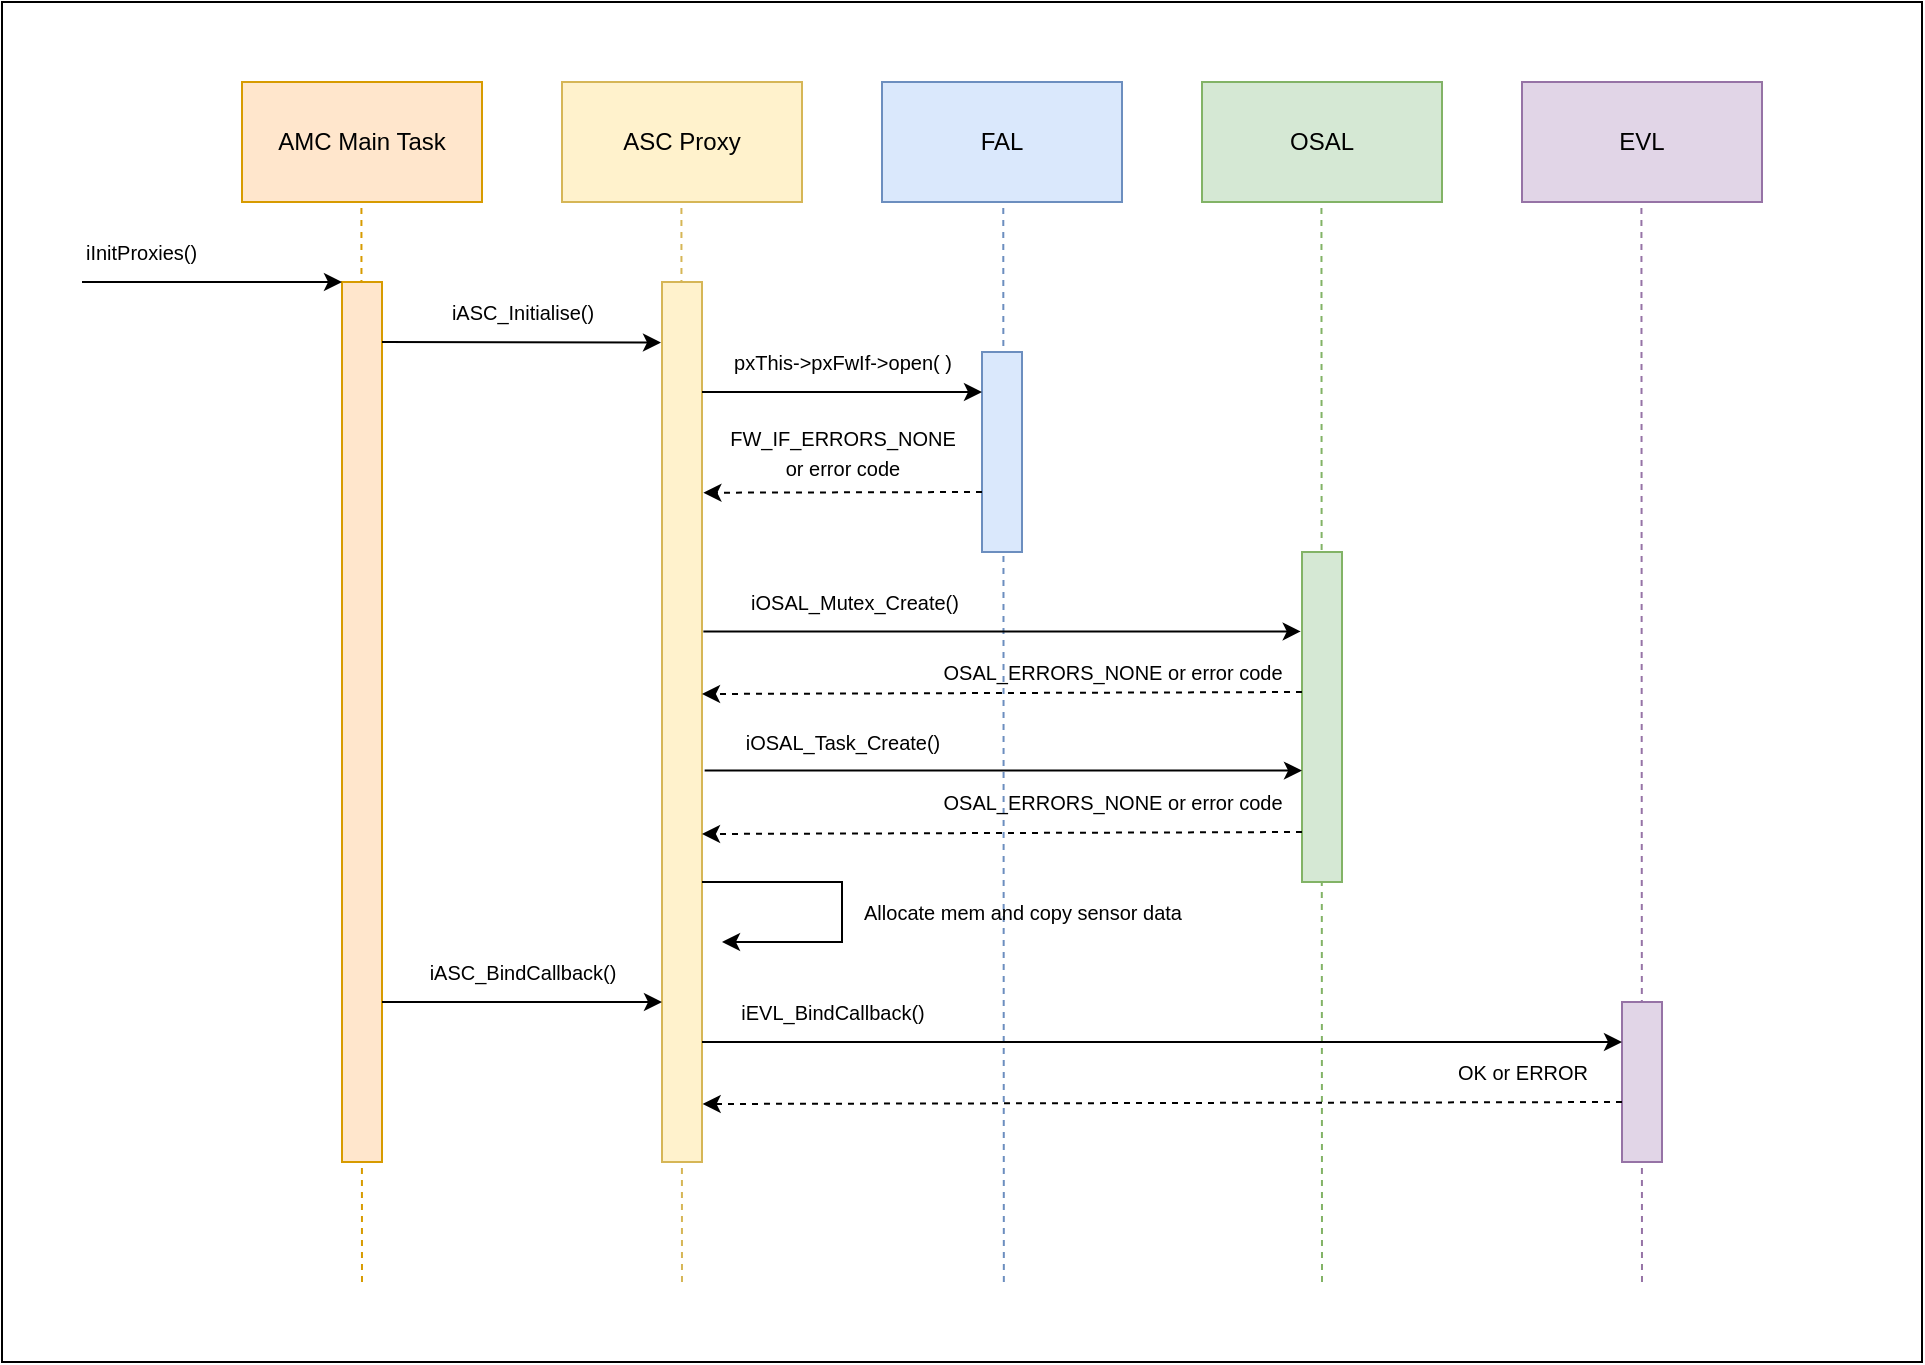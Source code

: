 <mxfile version="21.7.5" type="device">
  <diagram name="Page-1" id="VwWqpEZCl3_MJg4LyqSk">
    <mxGraphModel dx="1430" dy="830" grid="1" gridSize="10" guides="1" tooltips="1" connect="1" arrows="1" fold="1" page="0" pageScale="1" pageWidth="850" pageHeight="1100" math="0" shadow="0">
      <root>
        <mxCell id="0" />
        <mxCell id="1" parent="0" />
        <mxCell id="5fjFAM3YcPxMmBqlMnJW-9" value="" style="rounded=0;whiteSpace=wrap;html=1;" parent="1" vertex="1">
          <mxGeometry y="120" width="960" height="680" as="geometry" />
        </mxCell>
        <mxCell id="5DMnv8la4XE6s-sfl3l8-34" value="" style="endArrow=none;dashed=1;html=1;rounded=0;entryX=0.5;entryY=1;entryDx=0;entryDy=0;fillColor=#fff2cc;strokeColor=#d6b656;" parent="1" edge="1">
          <mxGeometry width="50" height="50" relative="1" as="geometry">
            <mxPoint x="339.99" y="760" as="sourcePoint" />
            <mxPoint x="339.71" y="220" as="targetPoint" />
          </mxGeometry>
        </mxCell>
        <mxCell id="9jVZdD6yZtyIO2AFlomi-15" value="" style="endArrow=none;dashed=1;html=1;rounded=0;entryX=0.5;entryY=1;entryDx=0;entryDy=0;fillColor=#d5e8d4;strokeColor=#82b366;" parent="1" edge="1">
          <mxGeometry width="50" height="50" relative="1" as="geometry">
            <mxPoint x="660" y="760" as="sourcePoint" />
            <mxPoint x="659.72" y="220" as="targetPoint" />
          </mxGeometry>
        </mxCell>
        <mxCell id="5DMnv8la4XE6s-sfl3l8-31" value="" style="endArrow=none;dashed=1;html=1;rounded=0;entryX=0.5;entryY=1;entryDx=0;entryDy=0;fillColor=#dae8fc;strokeColor=#6c8ebf;" parent="1" edge="1">
          <mxGeometry width="50" height="50" relative="1" as="geometry">
            <mxPoint x="500.92" y="760" as="sourcePoint" />
            <mxPoint x="500.64" y="220" as="targetPoint" />
          </mxGeometry>
        </mxCell>
        <mxCell id="5DMnv8la4XE6s-sfl3l8-32" value="" style="endArrow=none;dashed=1;html=1;rounded=0;entryX=0.5;entryY=1;entryDx=0;entryDy=0;fillColor=#e1d5e7;strokeColor=#9673a6;" parent="1" edge="1">
          <mxGeometry width="50" height="50" relative="1" as="geometry">
            <mxPoint x="819.99" y="760" as="sourcePoint" />
            <mxPoint x="819.71" y="220" as="targetPoint" />
          </mxGeometry>
        </mxCell>
        <mxCell id="5DMnv8la4XE6s-sfl3l8-33" value="" style="endArrow=none;dashed=1;html=1;rounded=0;entryX=0.5;entryY=1;entryDx=0;entryDy=0;fillColor=#ffe6cc;strokeColor=#d79b00;" parent="1" edge="1">
          <mxGeometry width="50" height="50" relative="1" as="geometry">
            <mxPoint x="179.99" y="760" as="sourcePoint" />
            <mxPoint x="179.71" y="220" as="targetPoint" />
          </mxGeometry>
        </mxCell>
        <mxCell id="9jVZdD6yZtyIO2AFlomi-1" value="AMC Main Task" style="rounded=0;whiteSpace=wrap;html=1;fillColor=#ffe6cc;strokeColor=#d79b00;" parent="1" vertex="1">
          <mxGeometry x="120" y="160" width="120" height="60" as="geometry" />
        </mxCell>
        <mxCell id="9jVZdD6yZtyIO2AFlomi-2" value="ASC Proxy" style="rounded=0;whiteSpace=wrap;html=1;fillColor=#fff2cc;strokeColor=#d6b656;" parent="1" vertex="1">
          <mxGeometry x="280" y="160" width="120" height="60" as="geometry" />
        </mxCell>
        <mxCell id="9jVZdD6yZtyIO2AFlomi-3" value="OSAL" style="rounded=0;whiteSpace=wrap;html=1;fillColor=#d5e8d4;strokeColor=#82b366;" parent="1" vertex="1">
          <mxGeometry x="600" y="160" width="120" height="60" as="geometry" />
        </mxCell>
        <mxCell id="9jVZdD6yZtyIO2AFlomi-4" value="FAL" style="rounded=0;whiteSpace=wrap;html=1;fillColor=#dae8fc;strokeColor=#6c8ebf;" parent="1" vertex="1">
          <mxGeometry x="440" y="160" width="120" height="60" as="geometry" />
        </mxCell>
        <mxCell id="9jVZdD6yZtyIO2AFlomi-5" value="" style="rounded=0;whiteSpace=wrap;html=1;fillColor=#ffe6cc;strokeColor=#d79b00;" parent="1" vertex="1">
          <mxGeometry x="170" y="260" width="20" height="440" as="geometry" />
        </mxCell>
        <mxCell id="9jVZdD6yZtyIO2AFlomi-10" value="" style="rounded=0;whiteSpace=wrap;html=1;fillColor=#fff2cc;strokeColor=#d6b656;" parent="1" vertex="1">
          <mxGeometry x="330" y="260" width="20" height="440" as="geometry" />
        </mxCell>
        <mxCell id="9jVZdD6yZtyIO2AFlomi-11" value="" style="rounded=0;whiteSpace=wrap;html=1;fillColor=#dae8fc;strokeColor=#6c8ebf;" parent="1" vertex="1">
          <mxGeometry x="490" y="295" width="20" height="100" as="geometry" />
        </mxCell>
        <mxCell id="9jVZdD6yZtyIO2AFlomi-12" value="" style="rounded=0;whiteSpace=wrap;html=1;fillColor=#d5e8d4;strokeColor=#82b366;" parent="1" vertex="1">
          <mxGeometry x="650" y="395" width="20" height="165" as="geometry" />
        </mxCell>
        <mxCell id="5DMnv8la4XE6s-sfl3l8-1" value="" style="endArrow=classic;html=1;rounded=0;shadow=0;" parent="1" edge="1">
          <mxGeometry width="50" height="50" relative="1" as="geometry">
            <mxPoint x="40" y="260" as="sourcePoint" />
            <mxPoint x="170" y="260" as="targetPoint" />
          </mxGeometry>
        </mxCell>
        <mxCell id="5DMnv8la4XE6s-sfl3l8-4" value="&lt;font style=&quot;font-size: 10px;&quot;&gt;iInitProxies()&lt;/font&gt;" style="text;html=1;align=left;verticalAlign=middle;resizable=0;points=[];autosize=1;strokeColor=none;fillColor=none;" parent="1" vertex="1">
          <mxGeometry x="40" y="230" width="80" height="30" as="geometry" />
        </mxCell>
        <mxCell id="5DMnv8la4XE6s-sfl3l8-9" value="" style="endArrow=classic;html=1;rounded=0;shadow=0;entryX=-0.025;entryY=0.046;entryDx=0;entryDy=0;entryPerimeter=0;" parent="1" edge="1">
          <mxGeometry width="50" height="50" relative="1" as="geometry">
            <mxPoint x="190" y="290" as="sourcePoint" />
            <mxPoint x="329.5" y="290.24" as="targetPoint" />
          </mxGeometry>
        </mxCell>
        <mxCell id="5DMnv8la4XE6s-sfl3l8-10" value="&lt;font style=&quot;font-size: 10px;&quot;&gt;iASC_Initialise()&lt;/font&gt;" style="text;html=1;align=center;verticalAlign=middle;resizable=0;points=[];autosize=1;strokeColor=none;fillColor=none;" parent="1" vertex="1">
          <mxGeometry x="215" y="260" width="90" height="30" as="geometry" />
        </mxCell>
        <mxCell id="5DMnv8la4XE6s-sfl3l8-13" value="" style="endArrow=classic;html=1;rounded=0;shadow=0;entryX=-0.025;entryY=0.046;entryDx=0;entryDy=0;entryPerimeter=0;" parent="1" edge="1">
          <mxGeometry width="50" height="50" relative="1" as="geometry">
            <mxPoint x="190" y="620" as="sourcePoint" />
            <mxPoint x="330" y="620" as="targetPoint" />
          </mxGeometry>
        </mxCell>
        <mxCell id="5DMnv8la4XE6s-sfl3l8-14" value="&lt;font style=&quot;font-size: 10px;&quot;&gt;iASC_BindCallback()&lt;/font&gt;" style="text;html=1;align=center;verticalAlign=middle;resizable=0;points=[];autosize=1;strokeColor=none;fillColor=none;" parent="1" vertex="1">
          <mxGeometry x="200" y="590" width="120" height="30" as="geometry" />
        </mxCell>
        <mxCell id="5DMnv8la4XE6s-sfl3l8-18" value="" style="endArrow=classic;html=1;rounded=0;shadow=0;entryX=-0.064;entryY=0.113;entryDx=0;entryDy=0;entryPerimeter=0;exitX=1.002;exitY=0.113;exitDx=0;exitDy=0;exitPerimeter=0;" parent="1" edge="1">
          <mxGeometry width="50" height="50" relative="1" as="geometry">
            <mxPoint x="350.68" y="434.72" as="sourcePoint" />
            <mxPoint x="649.36" y="434.72" as="targetPoint" />
          </mxGeometry>
        </mxCell>
        <mxCell id="5DMnv8la4XE6s-sfl3l8-19" value="&lt;font style=&quot;font-size: 10px;&quot;&gt;iOSAL_Mutex_Create()&lt;/font&gt;" style="text;html=1;align=center;verticalAlign=middle;resizable=0;points=[];autosize=1;strokeColor=none;fillColor=none;" parent="1" vertex="1">
          <mxGeometry x="360.64" y="405" width="130" height="30" as="geometry" />
        </mxCell>
        <mxCell id="5DMnv8la4XE6s-sfl3l8-22" value="" style="endArrow=classic;html=1;rounded=0;shadow=0;exitX=1.002;exitY=0.113;exitDx=0;exitDy=0;exitPerimeter=0;dashed=1;" parent="1" edge="1">
          <mxGeometry width="50" height="50" relative="1" as="geometry">
            <mxPoint x="650" y="465" as="sourcePoint" />
            <mxPoint x="350" y="466" as="targetPoint" />
          </mxGeometry>
        </mxCell>
        <mxCell id="5DMnv8la4XE6s-sfl3l8-24" value="" style="endArrow=classic;html=1;rounded=0;shadow=0;entryX=-0.064;entryY=0.113;entryDx=0;entryDy=0;entryPerimeter=0;exitX=1.002;exitY=0.113;exitDx=0;exitDy=0;exitPerimeter=0;" parent="1" edge="1">
          <mxGeometry width="50" height="50" relative="1" as="geometry">
            <mxPoint x="351.32" y="504.31" as="sourcePoint" />
            <mxPoint x="650.0" y="504.31" as="targetPoint" />
          </mxGeometry>
        </mxCell>
        <mxCell id="5DMnv8la4XE6s-sfl3l8-25" value="&lt;font style=&quot;font-size: 10px;&quot;&gt;iOSAL_Task_Create()&lt;/font&gt;" style="text;html=1;align=center;verticalAlign=middle;resizable=0;points=[];autosize=1;strokeColor=none;fillColor=none;" parent="1" vertex="1">
          <mxGeometry x="360" y="475.0" width="120" height="30" as="geometry" />
        </mxCell>
        <mxCell id="5DMnv8la4XE6s-sfl3l8-26" value="" style="endArrow=classic;html=1;rounded=0;shadow=0;exitX=1.002;exitY=0.113;exitDx=0;exitDy=0;exitPerimeter=0;dashed=1;" parent="1" edge="1">
          <mxGeometry width="50" height="50" relative="1" as="geometry">
            <mxPoint x="650" y="535" as="sourcePoint" />
            <mxPoint x="350" y="536" as="targetPoint" />
          </mxGeometry>
        </mxCell>
        <mxCell id="5DMnv8la4XE6s-sfl3l8-28" value="EVL" style="rounded=0;whiteSpace=wrap;html=1;fillColor=#e1d5e7;strokeColor=#9673a6;" parent="1" vertex="1">
          <mxGeometry x="760" y="160" width="120" height="60" as="geometry" />
        </mxCell>
        <mxCell id="5DMnv8la4XE6s-sfl3l8-29" value="" style="rounded=0;whiteSpace=wrap;html=1;fillColor=#e1d5e7;strokeColor=#9673a6;" parent="1" vertex="1">
          <mxGeometry x="810" y="620" width="20" height="80" as="geometry" />
        </mxCell>
        <mxCell id="5DMnv8la4XE6s-sfl3l8-35" value="" style="endArrow=classic;html=1;rounded=0;shadow=0;exitX=1.002;exitY=0.113;exitDx=0;exitDy=0;exitPerimeter=0;entryX=0;entryY=0.25;entryDx=0;entryDy=0;" parent="1" target="5DMnv8la4XE6s-sfl3l8-29" edge="1">
          <mxGeometry width="50" height="50" relative="1" as="geometry">
            <mxPoint x="350.0" y="640" as="sourcePoint" />
            <mxPoint x="700" y="640" as="targetPoint" />
          </mxGeometry>
        </mxCell>
        <mxCell id="5DMnv8la4XE6s-sfl3l8-37" value="&lt;font style=&quot;font-size: 10px;&quot;&gt;iEVL_BindCallback()&lt;/font&gt;" style="text;html=1;align=center;verticalAlign=middle;resizable=0;points=[];autosize=1;strokeColor=none;fillColor=none;" parent="1" vertex="1">
          <mxGeometry x="355" y="610" width="120" height="30" as="geometry" />
        </mxCell>
        <mxCell id="5DMnv8la4XE6s-sfl3l8-38" value="" style="endArrow=classic;html=1;rounded=0;shadow=0;exitX=1.002;exitY=0.113;exitDx=0;exitDy=0;exitPerimeter=0;dashed=1;entryX=1.016;entryY=0.525;entryDx=0;entryDy=0;entryPerimeter=0;" parent="1" edge="1">
          <mxGeometry width="50" height="50" relative="1" as="geometry">
            <mxPoint x="810" y="670" as="sourcePoint" />
            <mxPoint x="350.32" y="671" as="targetPoint" />
          </mxGeometry>
        </mxCell>
        <mxCell id="5DMnv8la4XE6s-sfl3l8-39" value="&lt;font style=&quot;font-size: 10px;&quot;&gt;OK or ERROR&lt;/font&gt;" style="text;html=1;align=center;verticalAlign=middle;resizable=0;points=[];autosize=1;strokeColor=none;fillColor=none;" parent="1" vertex="1">
          <mxGeometry x="715" y="640" width="90" height="30" as="geometry" />
        </mxCell>
        <mxCell id="5DMnv8la4XE6s-sfl3l8-43" value="" style="endArrow=classic;html=1;rounded=0;shadow=0;exitX=1.002;exitY=0.113;exitDx=0;exitDy=0;exitPerimeter=0;" parent="1" edge="1">
          <mxGeometry width="50" height="50" relative="1" as="geometry">
            <mxPoint x="350.0" y="315" as="sourcePoint" />
            <mxPoint x="490" y="315" as="targetPoint" />
          </mxGeometry>
        </mxCell>
        <mxCell id="5DMnv8la4XE6s-sfl3l8-44" value="&lt;font style=&quot;font-size: 10px;&quot;&gt;pxThis-&amp;gt;pxFwIf-&amp;gt;open(&amp;nbsp;)&lt;/font&gt;" style="text;html=1;align=center;verticalAlign=middle;resizable=0;points=[];autosize=1;strokeColor=none;fillColor=none;" parent="1" vertex="1">
          <mxGeometry x="355" y="285" width="130" height="30" as="geometry" />
        </mxCell>
        <mxCell id="5DMnv8la4XE6s-sfl3l8-45" value="" style="endArrow=classic;html=1;rounded=0;shadow=0;exitX=1.002;exitY=0.113;exitDx=0;exitDy=0;exitPerimeter=0;dashed=1;entryX=0.005;entryY=1.009;entryDx=0;entryDy=0;entryPerimeter=0;" parent="1" target="5DMnv8la4XE6s-sfl3l8-48" edge="1">
          <mxGeometry width="50" height="50" relative="1" as="geometry">
            <mxPoint x="490" y="365" as="sourcePoint" />
            <mxPoint x="360" y="365" as="targetPoint" />
          </mxGeometry>
        </mxCell>
        <mxCell id="5DMnv8la4XE6s-sfl3l8-48" value="&lt;font style=&quot;font-size: 10px;&quot;&gt;FW_IF_ERRORS_NONE&lt;br&gt;or error code&lt;br&gt;&lt;/font&gt;" style="text;html=1;align=center;verticalAlign=middle;resizable=0;points=[];autosize=1;strokeColor=none;fillColor=none;" parent="1" vertex="1">
          <mxGeometry x="350" y="325" width="140" height="40" as="geometry" />
        </mxCell>
        <mxCell id="5fjFAM3YcPxMmBqlMnJW-3" value="" style="endArrow=classic;html=1;rounded=0;shadow=0;" parent="1" edge="1">
          <mxGeometry width="50" height="50" relative="1" as="geometry">
            <mxPoint x="350" y="560" as="sourcePoint" />
            <mxPoint x="360" y="590" as="targetPoint" />
            <Array as="points">
              <mxPoint x="420" y="560" />
              <mxPoint x="420" y="590" />
            </Array>
          </mxGeometry>
        </mxCell>
        <mxCell id="5fjFAM3YcPxMmBqlMnJW-5" value="&lt;font style=&quot;font-size: 10px;&quot;&gt;Allocate mem and copy sensor data&lt;/font&gt;" style="text;html=1;align=center;verticalAlign=middle;resizable=0;points=[];autosize=1;strokeColor=none;fillColor=none;" parent="1" vertex="1">
          <mxGeometry x="420" y="560" width="180" height="30" as="geometry" />
        </mxCell>
        <mxCell id="5fjFAM3YcPxMmBqlMnJW-6" value="&lt;font style=&quot;font-size: 10px;&quot;&gt;OSAL_ERRORS_NONE&amp;nbsp;or error code&lt;br&gt;&lt;/font&gt;" style="text;html=1;align=center;verticalAlign=middle;resizable=0;points=[];autosize=1;strokeColor=none;fillColor=none;" parent="1" vertex="1">
          <mxGeometry x="460" y="440" width="190" height="30" as="geometry" />
        </mxCell>
        <mxCell id="5fjFAM3YcPxMmBqlMnJW-7" value="&lt;font style=&quot;font-size: 10px;&quot;&gt;OSAL_ERRORS_NONE&amp;nbsp;or error code&lt;br&gt;&lt;/font&gt;" style="text;html=1;align=center;verticalAlign=middle;resizable=0;points=[];autosize=1;strokeColor=none;fillColor=none;" parent="1" vertex="1">
          <mxGeometry x="460" y="505" width="190" height="30" as="geometry" />
        </mxCell>
      </root>
    </mxGraphModel>
  </diagram>
</mxfile>
